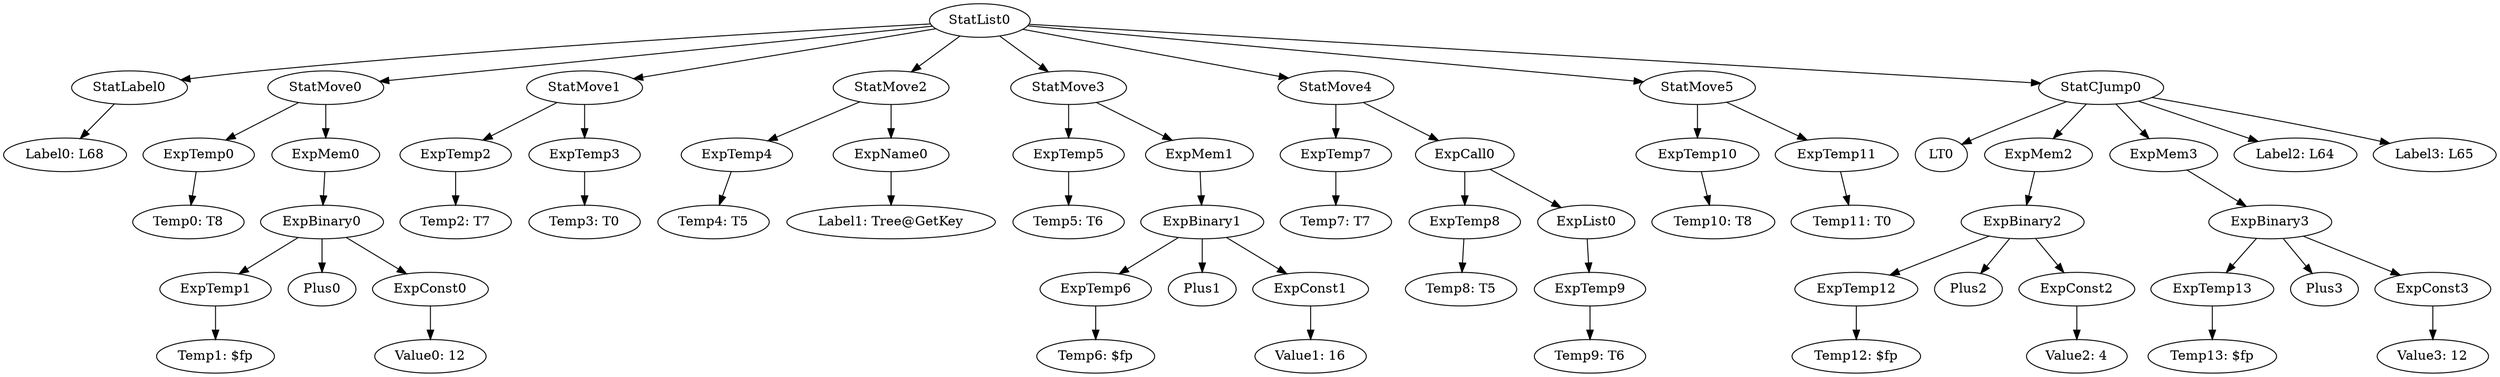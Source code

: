 digraph {
	ordering = out;
	ExpMem3 -> ExpBinary3;
	ExpConst3 -> "Value3: 12";
	ExpBinary3 -> ExpTemp13;
	ExpBinary3 -> Plus3;
	ExpBinary3 -> ExpConst3;
	ExpTemp13 -> "Temp13: $fp";
	ExpConst2 -> "Value2: 4";
	ExpBinary2 -> ExpTemp12;
	ExpBinary2 -> Plus2;
	ExpBinary2 -> ExpConst2;
	ExpList0 -> ExpTemp9;
	ExpTemp9 -> "Temp9: T6";
	ExpMem2 -> ExpBinary2;
	ExpCall0 -> ExpTemp8;
	ExpCall0 -> ExpList0;
	StatCJump0 -> LT0;
	StatCJump0 -> ExpMem2;
	StatCJump0 -> ExpMem3;
	StatCJump0 -> "Label2: L64";
	StatCJump0 -> "Label3: L65";
	ExpTemp8 -> "Temp8: T5";
	StatMove1 -> ExpTemp2;
	StatMove1 -> ExpTemp3;
	StatMove5 -> ExpTemp10;
	StatMove5 -> ExpTemp11;
	ExpConst1 -> "Value1: 16";
	ExpBinary1 -> ExpTemp6;
	ExpBinary1 -> Plus1;
	ExpBinary1 -> ExpConst1;
	ExpTemp10 -> "Temp10: T8";
	ExpTemp2 -> "Temp2: T7";
	StatMove2 -> ExpTemp4;
	StatMove2 -> ExpName0;
	ExpConst0 -> "Value0: 12";
	ExpMem1 -> ExpBinary1;
	StatLabel0 -> "Label0: L68";
	StatList0 -> StatLabel0;
	StatList0 -> StatMove0;
	StatList0 -> StatMove1;
	StatList0 -> StatMove2;
	StatList0 -> StatMove3;
	StatList0 -> StatMove4;
	StatList0 -> StatMove5;
	StatList0 -> StatCJump0;
	ExpTemp0 -> "Temp0: T8";
	ExpTemp12 -> "Temp12: $fp";
	ExpBinary0 -> ExpTemp1;
	ExpBinary0 -> Plus0;
	ExpBinary0 -> ExpConst0;
	StatMove0 -> ExpTemp0;
	StatMove0 -> ExpMem0;
	ExpTemp3 -> "Temp3: T0";
	ExpName0 -> "Label1: Tree@GetKey";
	ExpTemp4 -> "Temp4: T5";
	ExpTemp7 -> "Temp7: T7";
	ExpTemp1 -> "Temp1: $fp";
	ExpTemp5 -> "Temp5: T6";
	ExpTemp11 -> "Temp11: T0";
	StatMove3 -> ExpTemp5;
	StatMove3 -> ExpMem1;
	ExpTemp6 -> "Temp6: $fp";
	ExpMem0 -> ExpBinary0;
	StatMove4 -> ExpTemp7;
	StatMove4 -> ExpCall0;
}


